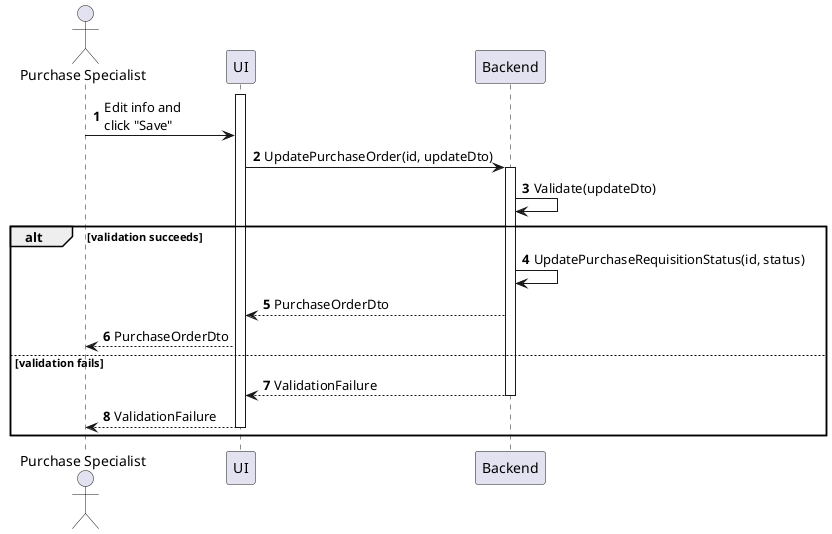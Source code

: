 @startuml purchase-order-update
autonumber

actor "Purchase Specialist" as a
participant UI as f
participant Backend as b

activate f
a -> f : Edit info and\nclick "Save"
f -> b : UpdatePurchaseOrder(id, updateDto)
activate b
b -> b : Validate(updateDto)

alt validation succeeds
    b -> b : UpdatePurchaseRequisitionStatus(id, status)
    b --> f : PurchaseOrderDto
    f --> a : PurchaseOrderDto
else validation fails
    return ValidationFailure
    f --> a : ValidationFailure
    deactivate f
end
@enduml